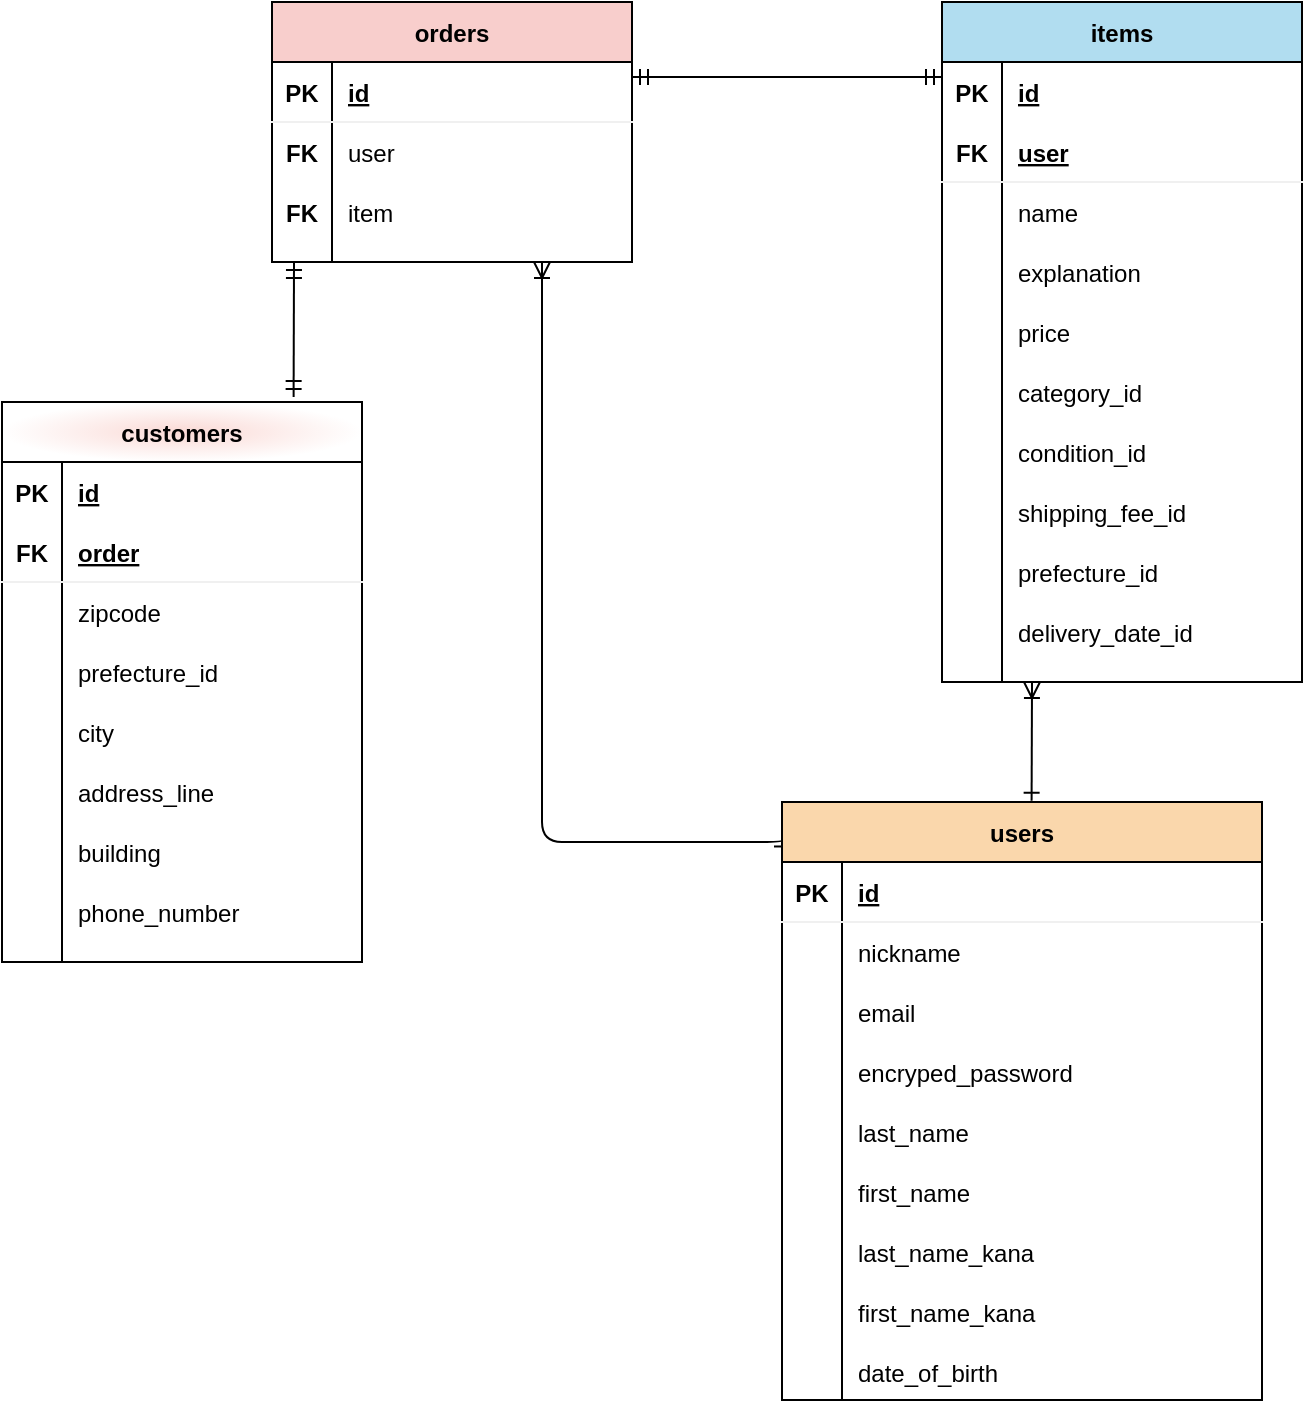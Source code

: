 <mxfile>
    <diagram id="JHvbgYdl8QxL3Ebm5baz" name="ページ1">
        <mxGraphModel dx="187" dy="176" grid="0" gridSize="10" guides="1" tooltips="1" connect="1" arrows="1" fold="1" page="1" pageScale="1" pageWidth="827" pageHeight="1169" math="0" shadow="0">
            <root>
                <mxCell id="0"/>
                <mxCell id="1" parent="0"/>
                <mxCell id="mZTGaqkIsWflntqPPB_l-186" style="edgeStyle=none;html=1;endArrow=ERoneToMany;endFill=0;startArrow=ERone;startFill=0;entryX=0.25;entryY=1;entryDx=0;entryDy=0;exitX=0.52;exitY=-0.002;exitDx=0;exitDy=0;exitPerimeter=0;" parent="1" source="0sT2IbzbCyzEYepKd-sI-136" target="0sT2IbzbCyzEYepKd-sI-175" edge="1">
                    <mxGeometry relative="1" as="geometry">
                        <mxPoint x="520" y="205" as="targetPoint"/>
                    </mxGeometry>
                </mxCell>
                <mxCell id="mZTGaqkIsWflntqPPB_l-187" style="edgeStyle=orthogonalEdgeStyle;html=1;endArrow=ERoneToMany;endFill=0;startArrow=ERone;startFill=0;exitX=0;exitY=0.061;exitDx=0;exitDy=0;exitPerimeter=0;" parent="1" source="0sT2IbzbCyzEYepKd-sI-136" edge="1">
                    <mxGeometry relative="1" as="geometry">
                        <mxPoint x="320" y="170" as="targetPoint"/>
                        <mxPoint x="390" y="470" as="sourcePoint"/>
                        <Array as="points">
                            <mxPoint x="320" y="460"/>
                        </Array>
                    </mxGeometry>
                </mxCell>
                <mxCell id="0sT2IbzbCyzEYepKd-sI-136" value="users" style="shape=table;startSize=30;container=1;collapsible=1;childLayout=tableLayout;fixedRows=1;rowLines=0;fontStyle=1;align=center;resizeLast=1;strokeColor=default;movable=1;resizable=1;rotatable=1;deletable=1;editable=1;connectable=1;fillColor=#fad7ac;swimlaneFillColor=default;" parent="1" vertex="1">
                    <mxGeometry x="440" y="440" width="240" height="299" as="geometry"/>
                </mxCell>
                <mxCell id="0sT2IbzbCyzEYepKd-sI-137" value="" style="shape=partialRectangle;collapsible=0;dropTarget=0;pointerEvents=0;fillColor=none;top=0;left=0;bottom=1;right=0;points=[[0,0.5],[1,0.5]];portConstraint=eastwest;strokeColor=#F0F0F0;movable=1;resizable=1;rotatable=1;deletable=1;editable=1;connectable=1;" parent="0sT2IbzbCyzEYepKd-sI-136" vertex="1">
                    <mxGeometry y="30" width="240" height="30" as="geometry"/>
                </mxCell>
                <mxCell id="0sT2IbzbCyzEYepKd-sI-138" value="PK" style="shape=partialRectangle;connectable=1;fillColor=none;top=0;left=0;bottom=0;right=0;fontStyle=1;overflow=hidden;strokeColor=#F0F0F0;movable=1;resizable=1;rotatable=1;deletable=1;editable=1;" parent="0sT2IbzbCyzEYepKd-sI-137" vertex="1">
                    <mxGeometry width="30" height="30" as="geometry">
                        <mxRectangle width="30" height="30" as="alternateBounds"/>
                    </mxGeometry>
                </mxCell>
                <mxCell id="0sT2IbzbCyzEYepKd-sI-139" value="id" style="shape=partialRectangle;connectable=1;fillColor=none;top=0;left=0;bottom=0;right=0;align=left;spacingLeft=6;fontStyle=5;overflow=hidden;strokeColor=#F0F0F0;movable=1;resizable=1;rotatable=1;deletable=1;editable=1;" parent="0sT2IbzbCyzEYepKd-sI-137" vertex="1">
                    <mxGeometry x="30" width="210" height="30" as="geometry">
                        <mxRectangle width="210" height="30" as="alternateBounds"/>
                    </mxGeometry>
                </mxCell>
                <mxCell id="0sT2IbzbCyzEYepKd-sI-140" value="" style="shape=partialRectangle;collapsible=0;dropTarget=0;pointerEvents=0;fillColor=none;top=0;left=0;bottom=0;right=0;points=[[0,0.5],[1,0.5]];portConstraint=eastwest;strokeColor=#F0F0F0;movable=1;resizable=1;rotatable=1;deletable=1;editable=1;connectable=1;" parent="0sT2IbzbCyzEYepKd-sI-136" vertex="1">
                    <mxGeometry y="60" width="240" height="30" as="geometry"/>
                </mxCell>
                <mxCell id="0sT2IbzbCyzEYepKd-sI-141" value="" style="shape=partialRectangle;connectable=1;fillColor=none;top=0;left=0;bottom=0;right=0;editable=1;overflow=hidden;strokeColor=#F0F0F0;movable=1;resizable=1;rotatable=1;deletable=1;" parent="0sT2IbzbCyzEYepKd-sI-140" vertex="1">
                    <mxGeometry width="30" height="30" as="geometry">
                        <mxRectangle width="30" height="30" as="alternateBounds"/>
                    </mxGeometry>
                </mxCell>
                <mxCell id="0sT2IbzbCyzEYepKd-sI-142" value="nickname" style="shape=partialRectangle;connectable=1;fillColor=none;top=0;left=0;bottom=0;right=0;align=left;spacingLeft=6;overflow=hidden;strokeColor=#F0F0F0;movable=1;resizable=1;rotatable=1;deletable=1;editable=1;" parent="0sT2IbzbCyzEYepKd-sI-140" vertex="1">
                    <mxGeometry x="30" width="210" height="30" as="geometry">
                        <mxRectangle width="210" height="30" as="alternateBounds"/>
                    </mxGeometry>
                </mxCell>
                <mxCell id="0sT2IbzbCyzEYepKd-sI-143" value="" style="shape=partialRectangle;collapsible=0;dropTarget=0;pointerEvents=0;fillColor=none;top=0;left=0;bottom=0;right=0;points=[[0,0.5],[1,0.5]];portConstraint=eastwest;strokeColor=#F0F0F0;movable=1;resizable=1;rotatable=1;deletable=1;editable=1;connectable=1;" parent="0sT2IbzbCyzEYepKd-sI-136" vertex="1">
                    <mxGeometry y="90" width="240" height="30" as="geometry"/>
                </mxCell>
                <mxCell id="0sT2IbzbCyzEYepKd-sI-144" value="" style="shape=partialRectangle;connectable=1;fillColor=none;top=0;left=0;bottom=0;right=0;editable=1;overflow=hidden;strokeColor=#F0F0F0;movable=1;resizable=1;rotatable=1;deletable=1;" parent="0sT2IbzbCyzEYepKd-sI-143" vertex="1">
                    <mxGeometry width="30" height="30" as="geometry">
                        <mxRectangle width="30" height="30" as="alternateBounds"/>
                    </mxGeometry>
                </mxCell>
                <mxCell id="0sT2IbzbCyzEYepKd-sI-145" value="email" style="shape=partialRectangle;connectable=1;fillColor=none;top=0;left=0;bottom=0;right=0;align=left;spacingLeft=6;overflow=hidden;strokeColor=#F0F0F0;movable=1;resizable=1;rotatable=1;deletable=1;editable=1;" parent="0sT2IbzbCyzEYepKd-sI-143" vertex="1">
                    <mxGeometry x="30" width="210" height="30" as="geometry">
                        <mxRectangle width="210" height="30" as="alternateBounds"/>
                    </mxGeometry>
                </mxCell>
                <mxCell id="0sT2IbzbCyzEYepKd-sI-146" value="" style="shape=partialRectangle;collapsible=0;dropTarget=0;pointerEvents=0;fillColor=none;top=0;left=0;bottom=0;right=0;points=[[0,0.5],[1,0.5]];portConstraint=eastwest;strokeColor=#F0F0F0;movable=1;resizable=1;rotatable=1;deletable=1;editable=1;connectable=1;" parent="0sT2IbzbCyzEYepKd-sI-136" vertex="1">
                    <mxGeometry y="120" width="240" height="30" as="geometry"/>
                </mxCell>
                <mxCell id="0sT2IbzbCyzEYepKd-sI-147" value="" style="shape=partialRectangle;connectable=1;fillColor=none;top=0;left=0;bottom=0;right=0;editable=1;overflow=hidden;strokeColor=#F0F0F0;movable=1;resizable=1;rotatable=1;deletable=1;" parent="0sT2IbzbCyzEYepKd-sI-146" vertex="1">
                    <mxGeometry width="30" height="30" as="geometry">
                        <mxRectangle width="30" height="30" as="alternateBounds"/>
                    </mxGeometry>
                </mxCell>
                <mxCell id="0sT2IbzbCyzEYepKd-sI-148" value="encryped_password" style="shape=partialRectangle;connectable=1;fillColor=none;top=0;left=0;bottom=0;right=0;align=left;spacingLeft=6;overflow=hidden;strokeColor=#F0F0F0;movable=1;resizable=1;rotatable=1;deletable=1;editable=1;" parent="0sT2IbzbCyzEYepKd-sI-146" vertex="1">
                    <mxGeometry x="30" width="210" height="30" as="geometry">
                        <mxRectangle width="210" height="30" as="alternateBounds"/>
                    </mxGeometry>
                </mxCell>
                <mxCell id="0sT2IbzbCyzEYepKd-sI-158" value="last_name" style="shape=partialRectangle;connectable=1;fillColor=none;top=0;left=0;bottom=0;right=0;align=left;spacingLeft=6;overflow=hidden;strokeColor=#F0F0F0;movable=1;resizable=1;rotatable=1;deletable=1;editable=1;" parent="1" vertex="1">
                    <mxGeometry x="470" y="590" width="150" height="30" as="geometry">
                        <mxRectangle width="150" height="30" as="alternateBounds"/>
                    </mxGeometry>
                </mxCell>
                <mxCell id="0sT2IbzbCyzEYepKd-sI-159" value="first_name" style="shape=partialRectangle;connectable=1;fillColor=none;top=0;left=0;bottom=0;right=0;align=left;spacingLeft=6;overflow=hidden;strokeColor=#F0F0F0;movable=1;resizable=1;rotatable=1;deletable=1;editable=1;" parent="1" vertex="1">
                    <mxGeometry x="470" y="620" width="150" height="30" as="geometry">
                        <mxRectangle width="150" height="30" as="alternateBounds"/>
                    </mxGeometry>
                </mxCell>
                <mxCell id="0sT2IbzbCyzEYepKd-sI-160" value="last_name_kana" style="shape=partialRectangle;connectable=1;fillColor=none;top=0;left=0;bottom=0;right=0;align=left;spacingLeft=6;overflow=hidden;strokeColor=#F0F0F0;movable=1;resizable=1;rotatable=1;deletable=1;editable=1;" parent="1" vertex="1">
                    <mxGeometry x="470" y="650" width="150" height="30" as="geometry">
                        <mxRectangle width="150" height="30" as="alternateBounds"/>
                    </mxGeometry>
                </mxCell>
                <mxCell id="0sT2IbzbCyzEYepKd-sI-161" value="first_name_kana" style="shape=partialRectangle;connectable=1;fillColor=none;top=0;left=0;bottom=0;right=0;align=left;spacingLeft=6;overflow=hidden;strokeColor=#F0F0F0;movable=1;resizable=1;rotatable=1;deletable=1;editable=1;" parent="1" vertex="1">
                    <mxGeometry x="470" y="680" width="150" height="30" as="geometry">
                        <mxRectangle width="150" height="30" as="alternateBounds"/>
                    </mxGeometry>
                </mxCell>
                <mxCell id="0sT2IbzbCyzEYepKd-sI-162" value="date_of_birth" style="shape=partialRectangle;connectable=1;fillColor=none;top=0;left=0;bottom=0;right=0;align=left;spacingLeft=6;overflow=hidden;strokeColor=#F0F0F0;movable=1;resizable=1;rotatable=1;deletable=1;editable=1;" parent="1" vertex="1">
                    <mxGeometry x="470" y="710" width="150" height="30" as="geometry">
                        <mxRectangle width="150" height="30" as="alternateBounds"/>
                    </mxGeometry>
                </mxCell>
                <mxCell id="0sT2IbzbCyzEYepKd-sI-172" value="" style="endArrow=none;html=1;rounded=0;movable=1;resizable=1;rotatable=1;deletable=1;editable=1;connectable=1;" parent="1" edge="1">
                    <mxGeometry relative="1" as="geometry">
                        <mxPoint x="470" y="590" as="sourcePoint"/>
                        <mxPoint x="470" y="739" as="targetPoint"/>
                    </mxGeometry>
                </mxCell>
                <mxCell id="0sT2IbzbCyzEYepKd-sI-175" value="items" style="shape=table;startSize=30;container=1;collapsible=1;childLayout=tableLayout;fixedRows=1;rowLines=0;fontStyle=1;align=center;resizeLast=1;strokeColor=default;movable=1;resizable=1;rotatable=1;deletable=1;editable=1;connectable=1;fillColor=#b1ddf0;swimlaneFillColor=default;" parent="1" vertex="1">
                    <mxGeometry x="520" y="40" width="180" height="340" as="geometry">
                        <mxRectangle x="510" y="10" width="60" height="30" as="alternateBounds"/>
                    </mxGeometry>
                </mxCell>
                <mxCell id="0sT2IbzbCyzEYepKd-sI-176" value="" style="shape=partialRectangle;collapsible=0;dropTarget=0;pointerEvents=0;fillColor=none;top=0;left=0;bottom=0;right=0;points=[[0,0.5],[1,0.5]];portConstraint=eastwest;strokeColor=#F0F0F0;movable=1;resizable=1;rotatable=1;deletable=1;editable=1;connectable=1;" parent="0sT2IbzbCyzEYepKd-sI-175" vertex="1">
                    <mxGeometry y="30" width="180" height="30" as="geometry"/>
                </mxCell>
                <mxCell id="0sT2IbzbCyzEYepKd-sI-177" value="PK" style="shape=partialRectangle;connectable=1;fillColor=none;top=0;left=0;bottom=0;right=0;fontStyle=1;overflow=hidden;strokeColor=#F0F0F0;movable=1;resizable=1;rotatable=1;deletable=1;editable=1;" parent="0sT2IbzbCyzEYepKd-sI-176" vertex="1">
                    <mxGeometry width="30" height="30" as="geometry">
                        <mxRectangle width="30" height="30" as="alternateBounds"/>
                    </mxGeometry>
                </mxCell>
                <mxCell id="0sT2IbzbCyzEYepKd-sI-178" value="id" style="shape=partialRectangle;connectable=1;fillColor=none;top=0;left=0;bottom=0;right=0;align=left;spacingLeft=6;fontStyle=5;overflow=hidden;strokeColor=#F0F0F0;movable=1;resizable=1;rotatable=1;deletable=1;editable=1;" parent="0sT2IbzbCyzEYepKd-sI-176" vertex="1">
                    <mxGeometry x="30" width="150" height="30" as="geometry">
                        <mxRectangle width="150" height="30" as="alternateBounds"/>
                    </mxGeometry>
                </mxCell>
                <mxCell id="0sT2IbzbCyzEYepKd-sI-179" value="" style="shape=partialRectangle;collapsible=0;dropTarget=0;pointerEvents=0;fillColor=none;top=0;left=0;bottom=1;right=0;points=[[0,0.5],[1,0.5]];portConstraint=eastwest;strokeColor=#F0F0F0;movable=1;resizable=1;rotatable=1;deletable=1;editable=1;connectable=1;" parent="0sT2IbzbCyzEYepKd-sI-175" vertex="1">
                    <mxGeometry y="60" width="180" height="30" as="geometry"/>
                </mxCell>
                <mxCell id="0sT2IbzbCyzEYepKd-sI-180" value="FK" style="shape=partialRectangle;connectable=1;fillColor=none;top=0;left=0;bottom=0;right=0;fontStyle=1;overflow=hidden;strokeColor=#F0F0F0;movable=1;resizable=1;rotatable=1;deletable=1;editable=1;" parent="0sT2IbzbCyzEYepKd-sI-179" vertex="1">
                    <mxGeometry width="30" height="30" as="geometry">
                        <mxRectangle width="30" height="30" as="alternateBounds"/>
                    </mxGeometry>
                </mxCell>
                <mxCell id="0sT2IbzbCyzEYepKd-sI-181" value="user" style="shape=partialRectangle;connectable=1;fillColor=none;top=0;left=0;bottom=0;right=0;align=left;spacingLeft=6;fontStyle=5;overflow=hidden;strokeColor=#F0F0F0;movable=1;resizable=1;rotatable=1;deletable=1;editable=1;" parent="0sT2IbzbCyzEYepKd-sI-179" vertex="1">
                    <mxGeometry x="30" width="150" height="30" as="geometry">
                        <mxRectangle width="150" height="30" as="alternateBounds"/>
                    </mxGeometry>
                </mxCell>
                <mxCell id="0sT2IbzbCyzEYepKd-sI-182" value="" style="shape=partialRectangle;collapsible=0;dropTarget=0;pointerEvents=0;fillColor=none;top=0;left=0;bottom=0;right=0;points=[[0,0.5],[1,0.5]];portConstraint=eastwest;strokeColor=#F0F0F0;movable=1;resizable=1;rotatable=1;deletable=1;editable=1;connectable=1;" parent="0sT2IbzbCyzEYepKd-sI-175" vertex="1">
                    <mxGeometry y="90" width="180" height="30" as="geometry"/>
                </mxCell>
                <mxCell id="0sT2IbzbCyzEYepKd-sI-183" value="" style="shape=partialRectangle;connectable=1;fillColor=none;top=0;left=0;bottom=0;right=0;editable=1;overflow=hidden;strokeColor=#F0F0F0;movable=1;resizable=1;rotatable=1;deletable=1;" parent="0sT2IbzbCyzEYepKd-sI-182" vertex="1">
                    <mxGeometry width="30" height="30" as="geometry">
                        <mxRectangle width="30" height="30" as="alternateBounds"/>
                    </mxGeometry>
                </mxCell>
                <mxCell id="0sT2IbzbCyzEYepKd-sI-184" value="name" style="shape=partialRectangle;connectable=1;fillColor=none;top=0;left=0;bottom=0;right=0;align=left;spacingLeft=6;overflow=hidden;strokeColor=#F0F0F0;movable=1;resizable=1;rotatable=1;deletable=1;editable=1;" parent="0sT2IbzbCyzEYepKd-sI-182" vertex="1">
                    <mxGeometry x="30" width="150" height="30" as="geometry">
                        <mxRectangle width="150" height="30" as="alternateBounds"/>
                    </mxGeometry>
                </mxCell>
                <mxCell id="0sT2IbzbCyzEYepKd-sI-185" value="" style="shape=partialRectangle;collapsible=0;dropTarget=0;pointerEvents=0;fillColor=none;top=0;left=0;bottom=0;right=0;points=[[0,0.5],[1,0.5]];portConstraint=eastwest;strokeColor=#F0F0F0;movable=1;resizable=1;rotatable=1;deletable=1;editable=1;connectable=1;" parent="0sT2IbzbCyzEYepKd-sI-175" vertex="1">
                    <mxGeometry y="120" width="180" height="30" as="geometry"/>
                </mxCell>
                <mxCell id="0sT2IbzbCyzEYepKd-sI-186" value="" style="shape=partialRectangle;connectable=1;fillColor=none;top=0;left=0;bottom=0;right=0;editable=1;overflow=hidden;strokeColor=#F0F0F0;movable=1;resizable=1;rotatable=1;deletable=1;" parent="0sT2IbzbCyzEYepKd-sI-185" vertex="1">
                    <mxGeometry width="30" height="30" as="geometry">
                        <mxRectangle width="30" height="30" as="alternateBounds"/>
                    </mxGeometry>
                </mxCell>
                <mxCell id="0sT2IbzbCyzEYepKd-sI-187" value="explanation" style="shape=partialRectangle;connectable=1;fillColor=none;top=0;left=0;bottom=0;right=0;align=left;spacingLeft=6;overflow=hidden;strokeColor=#F0F0F0;movable=1;resizable=1;rotatable=1;deletable=1;editable=1;" parent="0sT2IbzbCyzEYepKd-sI-185" vertex="1">
                    <mxGeometry x="30" width="150" height="30" as="geometry">
                        <mxRectangle width="150" height="30" as="alternateBounds"/>
                    </mxGeometry>
                </mxCell>
                <mxCell id="0sT2IbzbCyzEYepKd-sI-193" value="" style="endArrow=none;html=1;rounded=0;movable=1;resizable=1;rotatable=1;deletable=1;editable=1;connectable=1;exitX=0;exitY=0.25;exitDx=0;exitDy=0;" parent="1" source="0sT2IbzbCyzEYepKd-sI-187" edge="1">
                    <mxGeometry relative="1" as="geometry">
                        <mxPoint x="550" y="220" as="sourcePoint"/>
                        <mxPoint x="550" y="380" as="targetPoint"/>
                    </mxGeometry>
                </mxCell>
                <mxCell id="0sT2IbzbCyzEYepKd-sI-196" value="price" style="shape=partialRectangle;connectable=1;fillColor=none;top=0;left=0;bottom=0;right=0;align=left;spacingLeft=6;overflow=hidden;strokeColor=#F0F0F0;movable=1;resizable=1;rotatable=1;deletable=1;editable=1;" parent="1" vertex="1">
                    <mxGeometry x="550" y="190" width="120" height="30" as="geometry">
                        <mxRectangle width="120" height="30" as="alternateBounds"/>
                    </mxGeometry>
                </mxCell>
                <mxCell id="0sT2IbzbCyzEYepKd-sI-197" value="category_id" style="shape=partialRectangle;connectable=1;fillColor=none;top=0;left=0;bottom=0;right=0;align=left;spacingLeft=6;overflow=hidden;strokeColor=#F0F0F0;movable=1;resizable=1;rotatable=1;deletable=1;editable=1;" parent="1" vertex="1">
                    <mxGeometry x="550" y="220" width="120" height="30" as="geometry">
                        <mxRectangle width="120" height="30" as="alternateBounds"/>
                    </mxGeometry>
                </mxCell>
                <mxCell id="0sT2IbzbCyzEYepKd-sI-198" value="condition_id" style="shape=partialRectangle;connectable=1;fillColor=none;top=0;left=0;bottom=0;right=0;align=left;spacingLeft=6;overflow=hidden;strokeColor=#F0F0F0;movable=1;resizable=1;rotatable=1;deletable=1;editable=1;" parent="1" vertex="1">
                    <mxGeometry x="550" y="250" width="120" height="30" as="geometry">
                        <mxRectangle width="120" height="30" as="alternateBounds"/>
                    </mxGeometry>
                </mxCell>
                <mxCell id="0sT2IbzbCyzEYepKd-sI-199" value="shipping_fee_id" style="shape=partialRectangle;connectable=1;fillColor=none;top=0;left=0;bottom=0;right=0;align=left;spacingLeft=6;overflow=hidden;strokeColor=#F0F0F0;movable=1;resizable=1;rotatable=1;deletable=1;editable=1;" parent="1" vertex="1">
                    <mxGeometry x="550" y="280" width="120" height="30" as="geometry">
                        <mxRectangle width="120" height="30" as="alternateBounds"/>
                    </mxGeometry>
                </mxCell>
                <mxCell id="0sT2IbzbCyzEYepKd-sI-200" value="prefecture_id" style="shape=partialRectangle;connectable=1;fillColor=none;top=0;left=0;bottom=0;right=0;align=left;spacingLeft=6;overflow=hidden;strokeColor=#F0F0F0;movable=1;resizable=1;rotatable=1;deletable=1;editable=1;" parent="1" vertex="1">
                    <mxGeometry x="550" y="310" width="120" height="30" as="geometry">
                        <mxRectangle width="120" height="30" as="alternateBounds"/>
                    </mxGeometry>
                </mxCell>
                <mxCell id="0sT2IbzbCyzEYepKd-sI-201" value="delivery_date_id" style="shape=partialRectangle;connectable=1;fillColor=none;top=0;left=0;bottom=0;right=0;align=left;spacingLeft=6;overflow=hidden;strokeColor=#F0F0F0;movable=1;resizable=1;rotatable=1;deletable=1;editable=1;" parent="1" vertex="1">
                    <mxGeometry x="550" y="340" width="120" height="30" as="geometry">
                        <mxRectangle width="120" height="30" as="alternateBounds"/>
                    </mxGeometry>
                </mxCell>
                <mxCell id="0sT2IbzbCyzEYepKd-sI-207" value="orders" style="shape=table;startSize=30;container=1;collapsible=1;childLayout=tableLayout;fixedRows=1;rowLines=0;fontStyle=1;align=center;resizeLast=1;strokeColor=default;movable=1;resizable=1;rotatable=1;deletable=1;editable=1;connectable=1;fillColor=#f8cecc;swimlaneFillColor=default;" parent="1" vertex="1">
                    <mxGeometry x="185" y="40" width="180" height="130" as="geometry"/>
                </mxCell>
                <mxCell id="0sT2IbzbCyzEYepKd-sI-208" value="" style="shape=partialRectangle;collapsible=0;dropTarget=0;pointerEvents=0;fillColor=none;top=0;left=0;bottom=1;right=0;points=[[0,0.5],[1,0.5]];portConstraint=eastwest;strokeColor=#F0F0F0;movable=1;resizable=1;rotatable=1;deletable=1;editable=1;connectable=1;" parent="0sT2IbzbCyzEYepKd-sI-207" vertex="1">
                    <mxGeometry y="30" width="180" height="30" as="geometry"/>
                </mxCell>
                <mxCell id="0sT2IbzbCyzEYepKd-sI-209" value="PK" style="shape=partialRectangle;connectable=1;fillColor=none;top=0;left=0;bottom=0;right=0;fontStyle=1;overflow=hidden;strokeColor=#F0F0F0;movable=1;resizable=1;rotatable=1;deletable=1;editable=1;" parent="0sT2IbzbCyzEYepKd-sI-208" vertex="1">
                    <mxGeometry width="30" height="30" as="geometry">
                        <mxRectangle width="30" height="30" as="alternateBounds"/>
                    </mxGeometry>
                </mxCell>
                <mxCell id="0sT2IbzbCyzEYepKd-sI-210" value="id" style="shape=partialRectangle;connectable=1;fillColor=none;top=0;left=0;bottom=0;right=0;align=left;spacingLeft=6;fontStyle=5;overflow=hidden;strokeColor=#F0F0F0;movable=1;resizable=1;rotatable=1;deletable=1;editable=1;" parent="0sT2IbzbCyzEYepKd-sI-208" vertex="1">
                    <mxGeometry x="30" width="150" height="30" as="geometry">
                        <mxRectangle width="150" height="30" as="alternateBounds"/>
                    </mxGeometry>
                </mxCell>
                <mxCell id="0sT2IbzbCyzEYepKd-sI-211" value="" style="shape=partialRectangle;collapsible=0;dropTarget=0;pointerEvents=0;fillColor=none;top=0;left=0;bottom=0;right=0;points=[[0,0.5],[1,0.5]];portConstraint=eastwest;strokeColor=#F0F0F0;movable=1;resizable=1;rotatable=1;deletable=1;editable=1;connectable=1;" parent="0sT2IbzbCyzEYepKd-sI-207" vertex="1">
                    <mxGeometry y="60" width="180" height="30" as="geometry"/>
                </mxCell>
                <mxCell id="0sT2IbzbCyzEYepKd-sI-212" value="FK" style="shape=partialRectangle;connectable=1;fillColor=none;top=0;left=0;bottom=0;right=0;editable=1;overflow=hidden;strokeColor=#F0F0F0;fontStyle=1;movable=1;resizable=1;rotatable=1;deletable=1;" parent="0sT2IbzbCyzEYepKd-sI-211" vertex="1">
                    <mxGeometry width="30" height="30" as="geometry">
                        <mxRectangle width="30" height="30" as="alternateBounds"/>
                    </mxGeometry>
                </mxCell>
                <mxCell id="0sT2IbzbCyzEYepKd-sI-213" value="user" style="shape=partialRectangle;connectable=1;fillColor=none;top=0;left=0;bottom=0;right=0;align=left;spacingLeft=6;overflow=hidden;strokeColor=#F0F0F0;movable=1;resizable=1;rotatable=1;deletable=1;editable=1;" parent="0sT2IbzbCyzEYepKd-sI-211" vertex="1">
                    <mxGeometry x="30" width="150" height="30" as="geometry">
                        <mxRectangle width="150" height="30" as="alternateBounds"/>
                    </mxGeometry>
                </mxCell>
                <mxCell id="0sT2IbzbCyzEYepKd-sI-214" value="" style="shape=partialRectangle;collapsible=0;dropTarget=0;pointerEvents=0;fillColor=none;top=0;left=0;bottom=0;right=0;points=[[0,0.5],[1,0.5]];portConstraint=eastwest;strokeColor=#F0F0F0;movable=1;resizable=1;rotatable=1;deletable=1;editable=1;connectable=1;" parent="0sT2IbzbCyzEYepKd-sI-207" vertex="1">
                    <mxGeometry y="90" width="180" height="30" as="geometry"/>
                </mxCell>
                <mxCell id="0sT2IbzbCyzEYepKd-sI-215" value="FK" style="shape=partialRectangle;connectable=1;fillColor=none;top=0;left=0;bottom=0;right=0;editable=1;overflow=hidden;strokeColor=#F0F0F0;fontStyle=1;movable=1;resizable=1;rotatable=1;deletable=1;" parent="0sT2IbzbCyzEYepKd-sI-214" vertex="1">
                    <mxGeometry width="30" height="30" as="geometry">
                        <mxRectangle width="30" height="30" as="alternateBounds"/>
                    </mxGeometry>
                </mxCell>
                <mxCell id="0sT2IbzbCyzEYepKd-sI-216" value="item" style="shape=partialRectangle;connectable=1;fillColor=none;top=0;left=0;bottom=0;right=0;align=left;spacingLeft=6;overflow=hidden;strokeColor=#F0F0F0;movable=1;resizable=1;rotatable=1;deletable=1;editable=1;" parent="0sT2IbzbCyzEYepKd-sI-214" vertex="1">
                    <mxGeometry x="30" width="150" height="30" as="geometry">
                        <mxRectangle width="150" height="30" as="alternateBounds"/>
                    </mxGeometry>
                </mxCell>
                <mxCell id="mZTGaqkIsWflntqPPB_l-146" value="customers" style="shape=table;startSize=30;container=1;collapsible=1;childLayout=tableLayout;fixedRows=1;rowLines=0;fontStyle=1;align=center;resizeLast=1;strokeColor=default;movable=1;resizable=1;rotatable=1;deletable=1;editable=1;connectable=1;fillColor=#fad9d5;gradientColor=#ffffff;gradientDirection=radial;swimlaneFillColor=default;" parent="1" vertex="1">
                    <mxGeometry x="50" y="240" width="180" height="280" as="geometry">
                        <mxRectangle x="510" y="10" width="60" height="30" as="alternateBounds"/>
                    </mxGeometry>
                </mxCell>
                <mxCell id="mZTGaqkIsWflntqPPB_l-147" value="" style="shape=partialRectangle;collapsible=0;dropTarget=0;pointerEvents=0;fillColor=none;top=0;left=0;bottom=0;right=0;points=[[0,0.5],[1,0.5]];portConstraint=eastwest;strokeColor=#F0F0F0;movable=1;resizable=1;rotatable=1;deletable=1;editable=1;connectable=1;" parent="mZTGaqkIsWflntqPPB_l-146" vertex="1">
                    <mxGeometry y="30" width="180" height="30" as="geometry"/>
                </mxCell>
                <mxCell id="mZTGaqkIsWflntqPPB_l-148" value="PK" style="shape=partialRectangle;connectable=1;fillColor=none;top=0;left=0;bottom=0;right=0;fontStyle=1;overflow=hidden;strokeColor=#F0F0F0;movable=1;resizable=1;rotatable=1;deletable=1;editable=1;" parent="mZTGaqkIsWflntqPPB_l-147" vertex="1">
                    <mxGeometry width="30" height="30" as="geometry">
                        <mxRectangle width="30" height="30" as="alternateBounds"/>
                    </mxGeometry>
                </mxCell>
                <mxCell id="mZTGaqkIsWflntqPPB_l-149" value="id" style="shape=partialRectangle;connectable=1;fillColor=none;top=0;left=0;bottom=0;right=0;align=left;spacingLeft=6;fontStyle=5;overflow=hidden;strokeColor=#F0F0F0;movable=1;resizable=1;rotatable=1;deletable=1;editable=1;" parent="mZTGaqkIsWflntqPPB_l-147" vertex="1">
                    <mxGeometry x="30" width="150" height="30" as="geometry">
                        <mxRectangle width="150" height="30" as="alternateBounds"/>
                    </mxGeometry>
                </mxCell>
                <mxCell id="mZTGaqkIsWflntqPPB_l-150" value="" style="shape=partialRectangle;collapsible=0;dropTarget=0;pointerEvents=0;fillColor=none;top=0;left=0;bottom=1;right=0;points=[[0,0.5],[1,0.5]];portConstraint=eastwest;strokeColor=#F0F0F0;movable=1;resizable=1;rotatable=1;deletable=1;editable=1;connectable=1;" parent="mZTGaqkIsWflntqPPB_l-146" vertex="1">
                    <mxGeometry y="60" width="180" height="30" as="geometry"/>
                </mxCell>
                <mxCell id="mZTGaqkIsWflntqPPB_l-151" value="FK" style="shape=partialRectangle;connectable=1;fillColor=none;top=0;left=0;bottom=0;right=0;fontStyle=1;overflow=hidden;strokeColor=#F0F0F0;movable=1;resizable=1;rotatable=1;deletable=1;editable=1;" parent="mZTGaqkIsWflntqPPB_l-150" vertex="1">
                    <mxGeometry width="30" height="30" as="geometry">
                        <mxRectangle width="30" height="30" as="alternateBounds"/>
                    </mxGeometry>
                </mxCell>
                <mxCell id="mZTGaqkIsWflntqPPB_l-152" value="order" style="shape=partialRectangle;connectable=1;fillColor=none;top=0;left=0;bottom=0;right=0;align=left;spacingLeft=6;fontStyle=5;overflow=hidden;strokeColor=#F0F0F0;movable=1;resizable=1;rotatable=1;deletable=1;editable=1;" parent="mZTGaqkIsWflntqPPB_l-150" vertex="1">
                    <mxGeometry x="30" width="150" height="30" as="geometry">
                        <mxRectangle width="150" height="30" as="alternateBounds"/>
                    </mxGeometry>
                </mxCell>
                <mxCell id="mZTGaqkIsWflntqPPB_l-153" value="" style="shape=partialRectangle;collapsible=0;dropTarget=0;pointerEvents=0;fillColor=none;top=0;left=0;bottom=0;right=0;points=[[0,0.5],[1,0.5]];portConstraint=eastwest;strokeColor=#F0F0F0;movable=1;resizable=1;rotatable=1;deletable=1;editable=1;connectable=1;" parent="mZTGaqkIsWflntqPPB_l-146" vertex="1">
                    <mxGeometry y="90" width="180" height="30" as="geometry"/>
                </mxCell>
                <mxCell id="mZTGaqkIsWflntqPPB_l-154" value="" style="shape=partialRectangle;connectable=1;fillColor=none;top=0;left=0;bottom=0;right=0;editable=1;overflow=hidden;strokeColor=#F0F0F0;movable=1;resizable=1;rotatable=1;deletable=1;" parent="mZTGaqkIsWflntqPPB_l-153" vertex="1">
                    <mxGeometry width="30" height="30" as="geometry">
                        <mxRectangle width="30" height="30" as="alternateBounds"/>
                    </mxGeometry>
                </mxCell>
                <mxCell id="mZTGaqkIsWflntqPPB_l-155" value="zipcode" style="shape=partialRectangle;connectable=1;fillColor=none;top=0;left=0;bottom=0;right=0;align=left;spacingLeft=6;overflow=hidden;strokeColor=#F0F0F0;movable=1;resizable=1;rotatable=1;deletable=1;editable=1;" parent="mZTGaqkIsWflntqPPB_l-153" vertex="1">
                    <mxGeometry x="30" width="150" height="30" as="geometry">
                        <mxRectangle width="150" height="30" as="alternateBounds"/>
                    </mxGeometry>
                </mxCell>
                <mxCell id="mZTGaqkIsWflntqPPB_l-156" value="" style="shape=partialRectangle;collapsible=0;dropTarget=0;pointerEvents=0;fillColor=none;top=0;left=0;bottom=0;right=0;points=[[0,0.5],[1,0.5]];portConstraint=eastwest;strokeColor=#F0F0F0;movable=1;resizable=1;rotatable=1;deletable=1;editable=1;connectable=1;" parent="mZTGaqkIsWflntqPPB_l-146" vertex="1">
                    <mxGeometry y="120" width="180" height="30" as="geometry"/>
                </mxCell>
                <mxCell id="mZTGaqkIsWflntqPPB_l-157" value="" style="shape=partialRectangle;connectable=1;fillColor=none;top=0;left=0;bottom=0;right=0;editable=1;overflow=hidden;strokeColor=#F0F0F0;movable=1;resizable=1;rotatable=1;deletable=1;" parent="mZTGaqkIsWflntqPPB_l-156" vertex="1">
                    <mxGeometry width="30" height="30" as="geometry">
                        <mxRectangle width="30" height="30" as="alternateBounds"/>
                    </mxGeometry>
                </mxCell>
                <mxCell id="mZTGaqkIsWflntqPPB_l-158" value="prefecture_id" style="shape=partialRectangle;connectable=1;fillColor=none;top=0;left=0;bottom=0;right=0;align=left;spacingLeft=6;overflow=hidden;strokeColor=#F0F0F0;movable=1;resizable=1;rotatable=1;deletable=1;editable=1;" parent="mZTGaqkIsWflntqPPB_l-156" vertex="1">
                    <mxGeometry x="30" width="150" height="30" as="geometry">
                        <mxRectangle width="150" height="30" as="alternateBounds"/>
                    </mxGeometry>
                </mxCell>
                <mxCell id="mZTGaqkIsWflntqPPB_l-160" value="city" style="shape=partialRectangle;connectable=1;fillColor=none;top=0;left=0;bottom=0;right=0;align=left;spacingLeft=6;overflow=hidden;strokeColor=#F0F0F0;movable=1;resizable=1;rotatable=1;deletable=1;editable=1;" parent="1" vertex="1">
                    <mxGeometry x="80" y="390" width="120" height="30" as="geometry">
                        <mxRectangle width="120" height="30" as="alternateBounds"/>
                    </mxGeometry>
                </mxCell>
                <mxCell id="mZTGaqkIsWflntqPPB_l-161" value="address_line" style="shape=partialRectangle;connectable=1;fillColor=none;top=0;left=0;bottom=0;right=0;align=left;spacingLeft=6;overflow=hidden;strokeColor=#F0F0F0;movable=1;resizable=1;rotatable=1;deletable=1;editable=1;" parent="1" vertex="1">
                    <mxGeometry x="80" y="420" width="120" height="30" as="geometry">
                        <mxRectangle width="120" height="30" as="alternateBounds"/>
                    </mxGeometry>
                </mxCell>
                <mxCell id="mZTGaqkIsWflntqPPB_l-162" value="building" style="shape=partialRectangle;connectable=1;fillColor=none;top=0;left=0;bottom=0;right=0;align=left;spacingLeft=6;overflow=hidden;strokeColor=#F0F0F0;movable=1;resizable=1;rotatable=1;deletable=1;editable=1;" parent="1" vertex="1">
                    <mxGeometry x="80" y="450" width="120" height="30" as="geometry">
                        <mxRectangle width="120" height="30" as="alternateBounds"/>
                    </mxGeometry>
                </mxCell>
                <mxCell id="mZTGaqkIsWflntqPPB_l-163" value="phone_number" style="shape=partialRectangle;connectable=1;fillColor=none;top=0;left=0;bottom=0;right=0;align=left;spacingLeft=6;overflow=hidden;strokeColor=#F0F0F0;movable=1;resizable=1;rotatable=1;deletable=1;editable=1;" parent="1" vertex="1">
                    <mxGeometry x="80" y="480" width="135" height="30" as="geometry">
                        <mxRectangle width="120" height="30" as="alternateBounds"/>
                    </mxGeometry>
                </mxCell>
                <mxCell id="mZTGaqkIsWflntqPPB_l-188" value="" style="fontSize=12;html=1;endArrow=ERmandOne;startArrow=ERmandOne;exitX=1;exitY=0.25;exitDx=0;exitDy=0;entryX=0;entryY=0.25;entryDx=0;entryDy=0;" parent="1" source="0sT2IbzbCyzEYepKd-sI-210" target="0sT2IbzbCyzEYepKd-sI-177" edge="1">
                    <mxGeometry width="100" height="100" relative="1" as="geometry">
                        <mxPoint x="520" y="530" as="sourcePoint"/>
                        <mxPoint x="510" y="58" as="targetPoint"/>
                    </mxGeometry>
                </mxCell>
                <mxCell id="mZTGaqkIsWflntqPPB_l-190" value="" style="fontSize=12;html=1;endArrow=ERmandOne;startArrow=ERmandOne;exitX=0.81;exitY=-0.009;exitDx=0;exitDy=0;exitPerimeter=0;" parent="1" source="mZTGaqkIsWflntqPPB_l-146" edge="1">
                    <mxGeometry width="100" height="100" relative="1" as="geometry">
                        <mxPoint x="390" y="630" as="sourcePoint"/>
                        <mxPoint x="196" y="170" as="targetPoint"/>
                    </mxGeometry>
                </mxCell>
                <mxCell id="3" value="" style="endArrow=none;html=1;rounded=0;exitX=0;exitY=0;exitDx=0;exitDy=0;" parent="1" source="mZTGaqkIsWflntqPPB_l-160" edge="1">
                    <mxGeometry relative="1" as="geometry">
                        <mxPoint x="51" y="436" as="sourcePoint"/>
                        <mxPoint x="80" y="520" as="targetPoint"/>
                    </mxGeometry>
                </mxCell>
                <mxCell id="7" value="" style="endArrow=none;html=1;rounded=0;exitX=0;exitY=1;exitDx=0;exitDy=0;" parent="1" source="0sT2IbzbCyzEYepKd-sI-216" edge="1">
                    <mxGeometry relative="1" as="geometry">
                        <mxPoint x="213" y="161" as="sourcePoint"/>
                        <mxPoint x="215" y="170" as="targetPoint"/>
                    </mxGeometry>
                </mxCell>
            </root>
        </mxGraphModel>
    </diagram>
</mxfile>